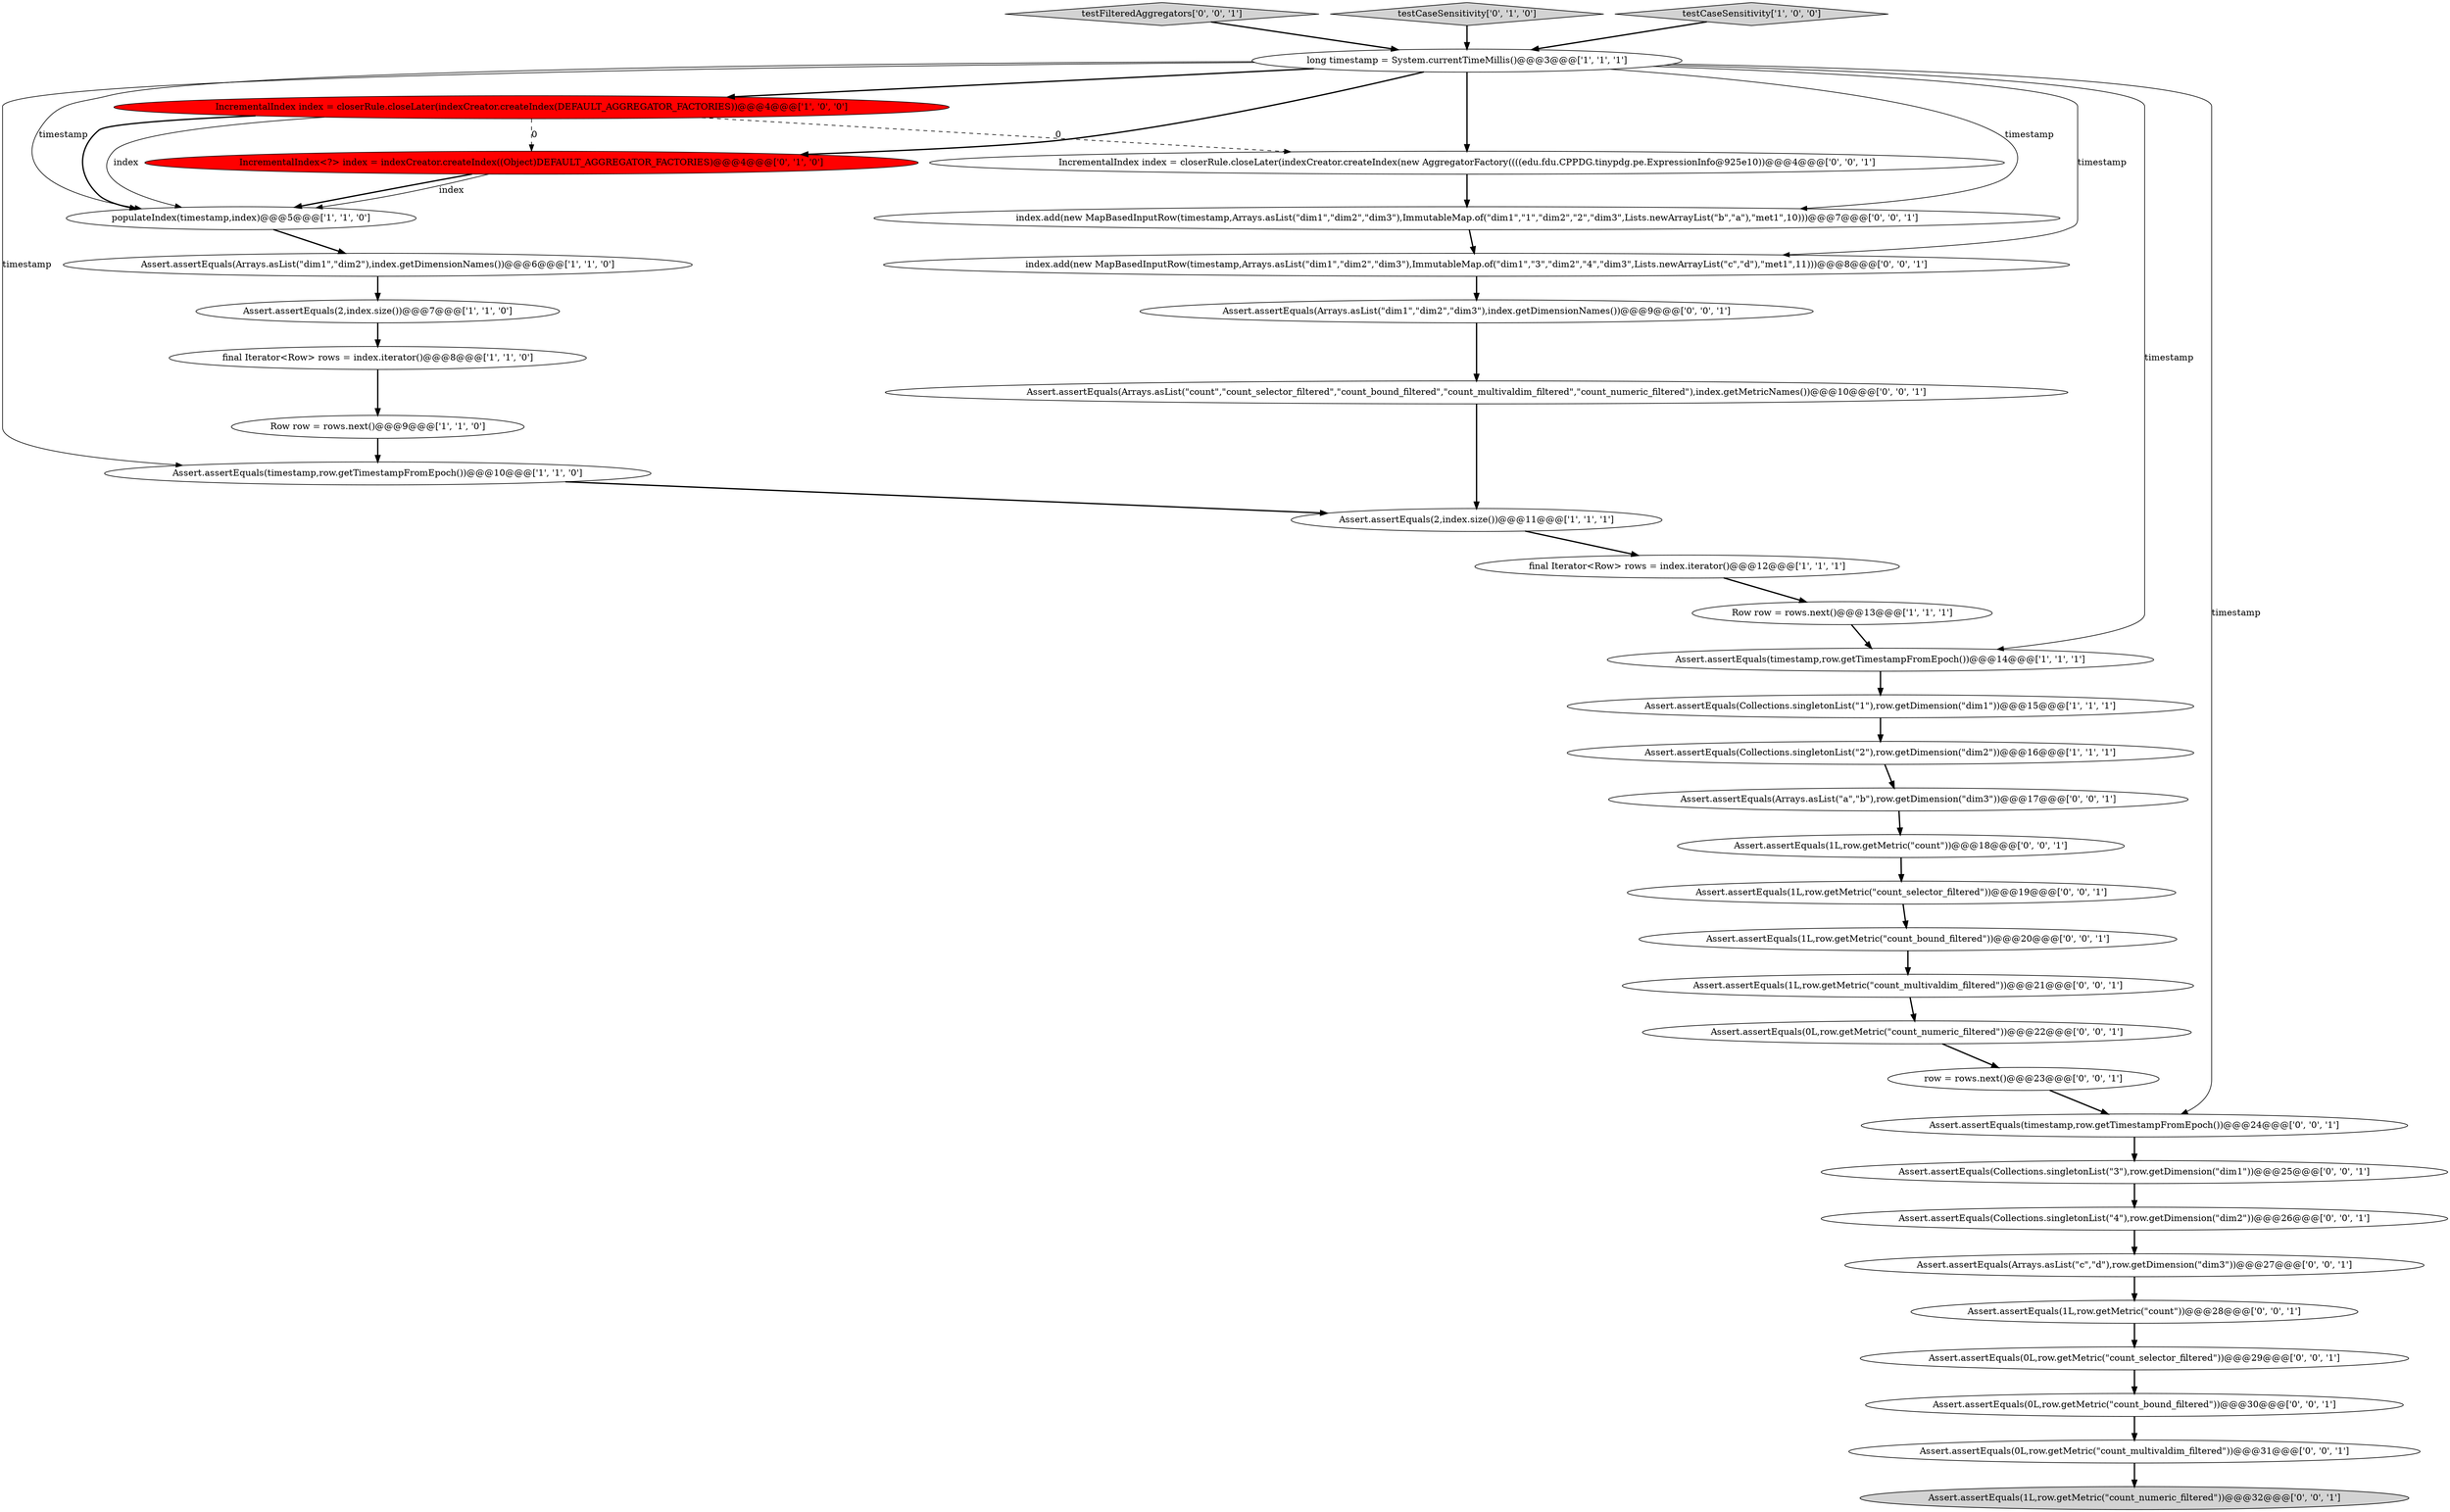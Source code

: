 digraph {
25 [style = filled, label = "Assert.assertEquals(1L,row.getMetric(\"count_multivaldim_filtered\"))@@@21@@@['0', '0', '1']", fillcolor = white, shape = ellipse image = "AAA0AAABBB3BBB"];
32 [style = filled, label = "Assert.assertEquals(Collections.singletonList(\"4\"),row.getDimension(\"dim2\"))@@@26@@@['0', '0', '1']", fillcolor = white, shape = ellipse image = "AAA0AAABBB3BBB"];
29 [style = filled, label = "index.add(new MapBasedInputRow(timestamp,Arrays.asList(\"dim1\",\"dim2\",\"dim3\"),ImmutableMap.of(\"dim1\",\"3\",\"dim2\",\"4\",\"dim3\",Lists.newArrayList(\"c\",\"d\"),\"met1\",11)))@@@8@@@['0', '0', '1']", fillcolor = white, shape = ellipse image = "AAA0AAABBB3BBB"];
18 [style = filled, label = "Assert.assertEquals(Arrays.asList(\"c\",\"d\"),row.getDimension(\"dim3\"))@@@27@@@['0', '0', '1']", fillcolor = white, shape = ellipse image = "AAA0AAABBB3BBB"];
16 [style = filled, label = "IncrementalIndex<?> index = indexCreator.createIndex((Object)DEFAULT_AGGREGATOR_FACTORIES)@@@4@@@['0', '1', '0']", fillcolor = red, shape = ellipse image = "AAA1AAABBB2BBB"];
14 [style = filled, label = "Assert.assertEquals(Collections.singletonList(\"2\"),row.getDimension(\"dim2\"))@@@16@@@['1', '1', '1']", fillcolor = white, shape = ellipse image = "AAA0AAABBB1BBB"];
17 [style = filled, label = "Assert.assertEquals(1L,row.getMetric(\"count\"))@@@18@@@['0', '0', '1']", fillcolor = white, shape = ellipse image = "AAA0AAABBB3BBB"];
31 [style = filled, label = "Assert.assertEquals(Collections.singletonList(\"3\"),row.getDimension(\"dim1\"))@@@25@@@['0', '0', '1']", fillcolor = white, shape = ellipse image = "AAA0AAABBB3BBB"];
0 [style = filled, label = "Assert.assertEquals(2,index.size())@@@7@@@['1', '1', '0']", fillcolor = white, shape = ellipse image = "AAA0AAABBB1BBB"];
20 [style = filled, label = "Assert.assertEquals(0L,row.getMetric(\"count_selector_filtered\"))@@@29@@@['0', '0', '1']", fillcolor = white, shape = ellipse image = "AAA0AAABBB3BBB"];
35 [style = filled, label = "Assert.assertEquals(1L,row.getMetric(\"count\"))@@@28@@@['0', '0', '1']", fillcolor = white, shape = ellipse image = "AAA0AAABBB3BBB"];
38 [style = filled, label = "Assert.assertEquals(1L,row.getMetric(\"count_selector_filtered\"))@@@19@@@['0', '0', '1']", fillcolor = white, shape = ellipse image = "AAA0AAABBB3BBB"];
2 [style = filled, label = "Assert.assertEquals(timestamp,row.getTimestampFromEpoch())@@@14@@@['1', '1', '1']", fillcolor = white, shape = ellipse image = "AAA0AAABBB1BBB"];
21 [style = filled, label = "row = rows.next()@@@23@@@['0', '0', '1']", fillcolor = white, shape = ellipse image = "AAA0AAABBB3BBB"];
23 [style = filled, label = "index.add(new MapBasedInputRow(timestamp,Arrays.asList(\"dim1\",\"dim2\",\"dim3\"),ImmutableMap.of(\"dim1\",\"1\",\"dim2\",\"2\",\"dim3\",Lists.newArrayList(\"b\",\"a\"),\"met1\",10)))@@@7@@@['0', '0', '1']", fillcolor = white, shape = ellipse image = "AAA0AAABBB3BBB"];
22 [style = filled, label = "Assert.assertEquals(0L,row.getMetric(\"count_multivaldim_filtered\"))@@@31@@@['0', '0', '1']", fillcolor = white, shape = ellipse image = "AAA0AAABBB3BBB"];
27 [style = filled, label = "Assert.assertEquals(0L,row.getMetric(\"count_numeric_filtered\"))@@@22@@@['0', '0', '1']", fillcolor = white, shape = ellipse image = "AAA0AAABBB3BBB"];
7 [style = filled, label = "Assert.assertEquals(Collections.singletonList(\"1\"),row.getDimension(\"dim1\"))@@@15@@@['1', '1', '1']", fillcolor = white, shape = ellipse image = "AAA0AAABBB1BBB"];
26 [style = filled, label = "Assert.assertEquals(Arrays.asList(\"dim1\",\"dim2\",\"dim3\"),index.getDimensionNames())@@@9@@@['0', '0', '1']", fillcolor = white, shape = ellipse image = "AAA0AAABBB3BBB"];
9 [style = filled, label = "long timestamp = System.currentTimeMillis()@@@3@@@['1', '1', '1']", fillcolor = white, shape = ellipse image = "AAA0AAABBB1BBB"];
1 [style = filled, label = "populateIndex(timestamp,index)@@@5@@@['1', '1', '0']", fillcolor = white, shape = ellipse image = "AAA0AAABBB1BBB"];
33 [style = filled, label = "IncrementalIndex index = closerRule.closeLater(indexCreator.createIndex(new AggregatorFactory((((edu.fdu.CPPDG.tinypdg.pe.ExpressionInfo@925e10))@@@4@@@['0', '0', '1']", fillcolor = white, shape = ellipse image = "AAA0AAABBB3BBB"];
13 [style = filled, label = "Assert.assertEquals(Arrays.asList(\"dim1\",\"dim2\"),index.getDimensionNames())@@@6@@@['1', '1', '0']", fillcolor = white, shape = ellipse image = "AAA0AAABBB1BBB"];
12 [style = filled, label = "Assert.assertEquals(timestamp,row.getTimestampFromEpoch())@@@10@@@['1', '1', '0']", fillcolor = white, shape = ellipse image = "AAA0AAABBB1BBB"];
10 [style = filled, label = "Row row = rows.next()@@@13@@@['1', '1', '1']", fillcolor = white, shape = ellipse image = "AAA0AAABBB1BBB"];
19 [style = filled, label = "Assert.assertEquals(1L,row.getMetric(\"count_numeric_filtered\"))@@@32@@@['0', '0', '1']", fillcolor = lightgray, shape = ellipse image = "AAA0AAABBB3BBB"];
5 [style = filled, label = "Assert.assertEquals(2,index.size())@@@11@@@['1', '1', '1']", fillcolor = white, shape = ellipse image = "AAA0AAABBB1BBB"];
28 [style = filled, label = "testFilteredAggregators['0', '0', '1']", fillcolor = lightgray, shape = diamond image = "AAA0AAABBB3BBB"];
15 [style = filled, label = "testCaseSensitivity['0', '1', '0']", fillcolor = lightgray, shape = diamond image = "AAA0AAABBB2BBB"];
36 [style = filled, label = "Assert.assertEquals(0L,row.getMetric(\"count_bound_filtered\"))@@@30@@@['0', '0', '1']", fillcolor = white, shape = ellipse image = "AAA0AAABBB3BBB"];
30 [style = filled, label = "Assert.assertEquals(timestamp,row.getTimestampFromEpoch())@@@24@@@['0', '0', '1']", fillcolor = white, shape = ellipse image = "AAA0AAABBB3BBB"];
3 [style = filled, label = "Row row = rows.next()@@@9@@@['1', '1', '0']", fillcolor = white, shape = ellipse image = "AAA0AAABBB1BBB"];
34 [style = filled, label = "Assert.assertEquals(Arrays.asList(\"count\",\"count_selector_filtered\",\"count_bound_filtered\",\"count_multivaldim_filtered\",\"count_numeric_filtered\"),index.getMetricNames())@@@10@@@['0', '0', '1']", fillcolor = white, shape = ellipse image = "AAA0AAABBB3BBB"];
24 [style = filled, label = "Assert.assertEquals(1L,row.getMetric(\"count_bound_filtered\"))@@@20@@@['0', '0', '1']", fillcolor = white, shape = ellipse image = "AAA0AAABBB3BBB"];
6 [style = filled, label = "testCaseSensitivity['1', '0', '0']", fillcolor = lightgray, shape = diamond image = "AAA0AAABBB1BBB"];
8 [style = filled, label = "IncrementalIndex index = closerRule.closeLater(indexCreator.createIndex(DEFAULT_AGGREGATOR_FACTORIES))@@@4@@@['1', '0', '0']", fillcolor = red, shape = ellipse image = "AAA1AAABBB1BBB"];
11 [style = filled, label = "final Iterator<Row> rows = index.iterator()@@@8@@@['1', '1', '0']", fillcolor = white, shape = ellipse image = "AAA0AAABBB1BBB"];
4 [style = filled, label = "final Iterator<Row> rows = index.iterator()@@@12@@@['1', '1', '1']", fillcolor = white, shape = ellipse image = "AAA0AAABBB1BBB"];
37 [style = filled, label = "Assert.assertEquals(Arrays.asList(\"a\",\"b\"),row.getDimension(\"dim3\"))@@@17@@@['0', '0', '1']", fillcolor = white, shape = ellipse image = "AAA0AAABBB3BBB"];
4->10 [style = bold, label=""];
9->12 [style = solid, label="timestamp"];
8->16 [style = dashed, label="0"];
12->5 [style = bold, label=""];
22->19 [style = bold, label=""];
9->33 [style = bold, label=""];
38->24 [style = bold, label=""];
34->5 [style = bold, label=""];
35->20 [style = bold, label=""];
8->33 [style = dashed, label="0"];
31->32 [style = bold, label=""];
26->34 [style = bold, label=""];
37->17 [style = bold, label=""];
0->11 [style = bold, label=""];
28->9 [style = bold, label=""];
3->12 [style = bold, label=""];
21->30 [style = bold, label=""];
9->8 [style = bold, label=""];
1->13 [style = bold, label=""];
9->16 [style = bold, label=""];
29->26 [style = bold, label=""];
33->23 [style = bold, label=""];
7->14 [style = bold, label=""];
23->29 [style = bold, label=""];
17->38 [style = bold, label=""];
8->1 [style = bold, label=""];
25->27 [style = bold, label=""];
9->30 [style = solid, label="timestamp"];
9->23 [style = solid, label="timestamp"];
16->1 [style = bold, label=""];
11->3 [style = bold, label=""];
15->9 [style = bold, label=""];
30->31 [style = bold, label=""];
24->25 [style = bold, label=""];
5->4 [style = bold, label=""];
9->29 [style = solid, label="timestamp"];
18->35 [style = bold, label=""];
10->2 [style = bold, label=""];
16->1 [style = solid, label="index"];
9->2 [style = solid, label="timestamp"];
2->7 [style = bold, label=""];
32->18 [style = bold, label=""];
6->9 [style = bold, label=""];
9->1 [style = solid, label="timestamp"];
8->1 [style = solid, label="index"];
27->21 [style = bold, label=""];
20->36 [style = bold, label=""];
13->0 [style = bold, label=""];
14->37 [style = bold, label=""];
36->22 [style = bold, label=""];
}
